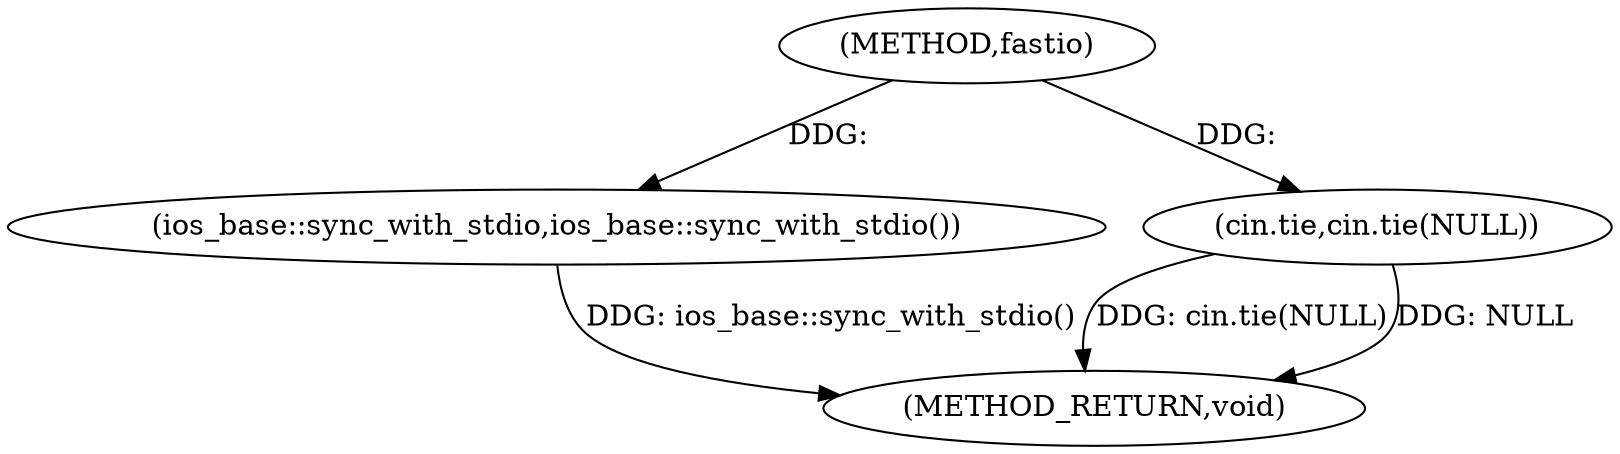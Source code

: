 digraph "fastio" {  
"1000115" [label = "(METHOD,fastio)" ]
"1000120" [label = "(METHOD_RETURN,void)" ]
"1000117" [label = "(ios_base::sync_with_stdio,ios_base::sync_with_stdio())" ]
"1000118" [label = "(cin.tie,cin.tie(NULL))" ]
  "1000117" -> "1000120"  [ label = "DDG: ios_base::sync_with_stdio()"] 
  "1000118" -> "1000120"  [ label = "DDG: cin.tie(NULL)"] 
  "1000118" -> "1000120"  [ label = "DDG: NULL"] 
  "1000115" -> "1000117"  [ label = "DDG: "] 
  "1000115" -> "1000118"  [ label = "DDG: "] 
}
